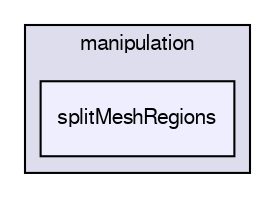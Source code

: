 digraph "applications/utilities/mesh/manipulation/splitMeshRegions" {
  bgcolor=transparent;
  compound=true
  node [ fontsize="10", fontname="FreeSans"];
  edge [ labelfontsize="10", labelfontname="FreeSans"];
  subgraph clusterdir_15449a1ef4a09517cc5e2efa6b11565e {
    graph [ bgcolor="#ddddee", pencolor="black", label="manipulation" fontname="FreeSans", fontsize="10", URL="dir_15449a1ef4a09517cc5e2efa6b11565e.html"]
  dir_6ea1d935a3378e68d0e0e3ee294e919f [shape=box, label="splitMeshRegions", style="filled", fillcolor="#eeeeff", pencolor="black", URL="dir_6ea1d935a3378e68d0e0e3ee294e919f.html"];
  }
}
